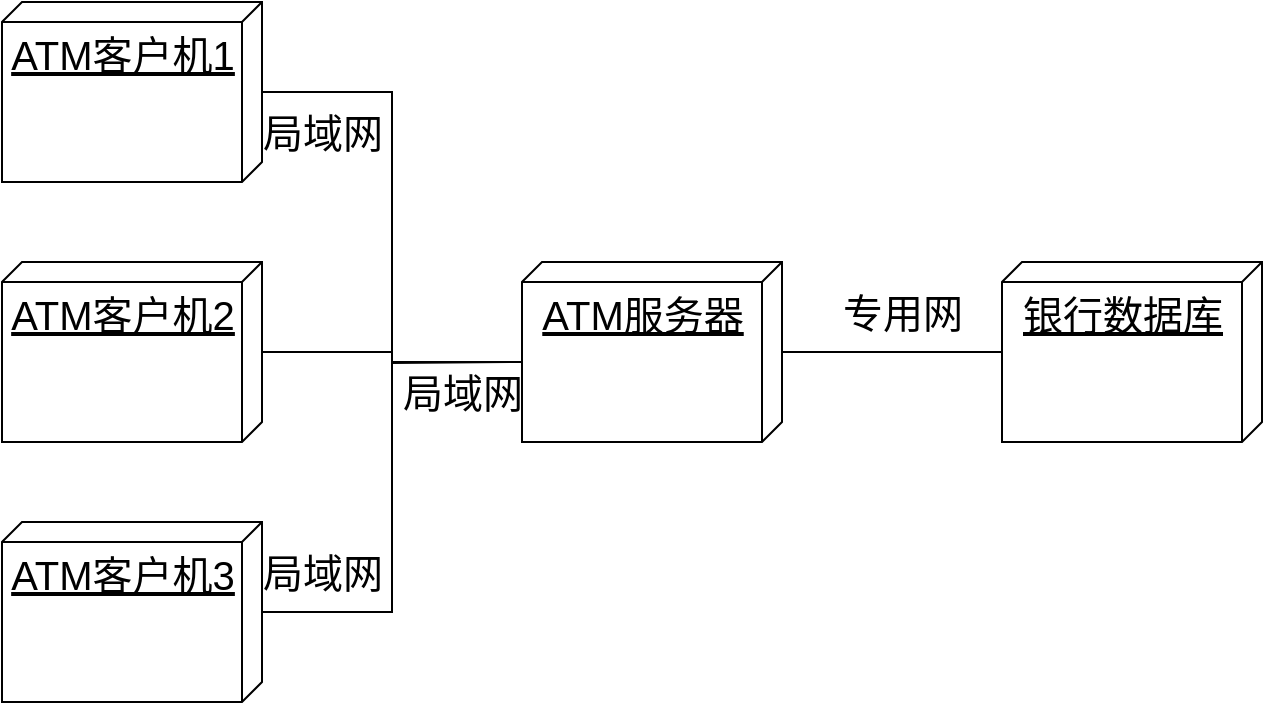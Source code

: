 <mxfile version="17.0.0" type="device"><diagram id="Dc5NhgbiGuE0nbgs78y-" name="第 1 页"><mxGraphModel dx="1038" dy="523" grid="1" gridSize="10" guides="1" tooltips="1" connect="1" arrows="1" fold="1" page="1" pageScale="1" pageWidth="850" pageHeight="1100" math="0" shadow="0"><root><mxCell id="0"/><mxCell id="1" parent="0"/><mxCell id="Q1FnmZa2tRBO4JCoHtyc-1" value="银行数据库" style="verticalAlign=top;align=center;spacingTop=8;spacingLeft=2;spacingRight=12;shape=cube;size=10;direction=south;fontStyle=4;html=1;fontSize=20;" vertex="1" parent="1"><mxGeometry x="580" y="230" width="130" height="90" as="geometry"/></mxCell><mxCell id="Q1FnmZa2tRBO4JCoHtyc-8" style="edgeStyle=orthogonalEdgeStyle;rounded=0;orthogonalLoop=1;jettySize=auto;html=1;fontSize=20;endArrow=none;endFill=0;" edge="1" parent="1" source="Q1FnmZa2tRBO4JCoHtyc-3" target="Q1FnmZa2tRBO4JCoHtyc-1"><mxGeometry relative="1" as="geometry"/></mxCell><mxCell id="Q1FnmZa2tRBO4JCoHtyc-3" value="ATM服务器" style="verticalAlign=top;align=center;spacingTop=8;spacingLeft=2;spacingRight=12;shape=cube;size=10;direction=south;fontStyle=4;html=1;fontSize=20;" vertex="1" parent="1"><mxGeometry x="340" y="230" width="130" height="90" as="geometry"/></mxCell><mxCell id="Q1FnmZa2tRBO4JCoHtyc-9" style="edgeStyle=orthogonalEdgeStyle;rounded=0;orthogonalLoop=1;jettySize=auto;html=1;entryX=0;entryY=0;entryDx=50;entryDy=130;entryPerimeter=0;fontSize=20;endArrow=none;endFill=0;" edge="1" parent="1" source="Q1FnmZa2tRBO4JCoHtyc-4" target="Q1FnmZa2tRBO4JCoHtyc-3"><mxGeometry relative="1" as="geometry"/></mxCell><mxCell id="Q1FnmZa2tRBO4JCoHtyc-4" value="ATM客户机1" style="verticalAlign=top;align=center;spacingTop=8;spacingLeft=2;spacingRight=12;shape=cube;size=10;direction=south;fontStyle=4;html=1;fontSize=20;" vertex="1" parent="1"><mxGeometry x="80" y="100" width="130" height="90" as="geometry"/></mxCell><mxCell id="Q1FnmZa2tRBO4JCoHtyc-10" style="edgeStyle=orthogonalEdgeStyle;rounded=0;orthogonalLoop=1;jettySize=auto;html=1;fontSize=20;endArrow=none;endFill=0;" edge="1" parent="1" source="Q1FnmZa2tRBO4JCoHtyc-5"><mxGeometry relative="1" as="geometry"><mxPoint x="340" y="280" as="targetPoint"/></mxGeometry></mxCell><mxCell id="Q1FnmZa2tRBO4JCoHtyc-5" value="ATM客户机2" style="verticalAlign=top;align=center;spacingTop=8;spacingLeft=2;spacingRight=12;shape=cube;size=10;direction=south;fontStyle=4;html=1;fontSize=20;" vertex="1" parent="1"><mxGeometry x="80" y="230" width="130" height="90" as="geometry"/></mxCell><mxCell id="Q1FnmZa2tRBO4JCoHtyc-11" style="edgeStyle=orthogonalEdgeStyle;rounded=0;orthogonalLoop=1;jettySize=auto;html=1;entryX=0;entryY=0;entryDx=50;entryDy=130;entryPerimeter=0;fontSize=20;endArrow=none;endFill=0;" edge="1" parent="1" source="Q1FnmZa2tRBO4JCoHtyc-7" target="Q1FnmZa2tRBO4JCoHtyc-3"><mxGeometry relative="1" as="geometry"/></mxCell><mxCell id="Q1FnmZa2tRBO4JCoHtyc-7" value="ATM客户机3" style="verticalAlign=top;align=center;spacingTop=8;spacingLeft=2;spacingRight=12;shape=cube;size=10;direction=south;fontStyle=4;html=1;fontSize=20;" vertex="1" parent="1"><mxGeometry x="80" y="360" width="130" height="90" as="geometry"/></mxCell><mxCell id="Q1FnmZa2tRBO4JCoHtyc-12" value="局域网" style="text;html=1;align=center;verticalAlign=middle;resizable=0;points=[];autosize=1;strokeColor=none;fillColor=none;fontSize=20;" vertex="1" parent="1"><mxGeometry x="200" y="370" width="80" height="30" as="geometry"/></mxCell><mxCell id="Q1FnmZa2tRBO4JCoHtyc-13" value="局域网" style="text;html=1;align=center;verticalAlign=middle;resizable=0;points=[];autosize=1;strokeColor=none;fillColor=none;fontSize=20;" vertex="1" parent="1"><mxGeometry x="270" y="280" width="80" height="30" as="geometry"/></mxCell><mxCell id="Q1FnmZa2tRBO4JCoHtyc-14" value="局域网" style="text;html=1;align=center;verticalAlign=middle;resizable=0;points=[];autosize=1;strokeColor=none;fillColor=none;fontSize=20;" vertex="1" parent="1"><mxGeometry x="200" y="150" width="80" height="30" as="geometry"/></mxCell><mxCell id="Q1FnmZa2tRBO4JCoHtyc-15" value="专用网" style="text;html=1;align=center;verticalAlign=middle;resizable=0;points=[];autosize=1;strokeColor=none;fillColor=none;fontSize=20;" vertex="1" parent="1"><mxGeometry x="490" y="240" width="80" height="30" as="geometry"/></mxCell></root></mxGraphModel></diagram></mxfile>